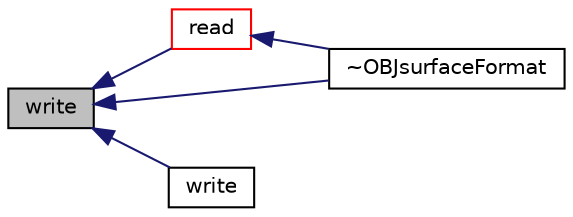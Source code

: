 digraph "write"
{
  bgcolor="transparent";
  edge [fontname="Helvetica",fontsize="10",labelfontname="Helvetica",labelfontsize="10"];
  node [fontname="Helvetica",fontsize="10",shape=record];
  rankdir="LR";
  Node244 [label="write",height=0.2,width=0.4,color="black", fillcolor="grey75", style="filled", fontcolor="black"];
  Node244 -> Node245 [dir="back",color="midnightblue",fontsize="10",style="solid",fontname="Helvetica"];
  Node245 [label="read",height=0.2,width=0.4,color="red",URL="$a30869.html#a464ebd67acbdff0014d4dae69e3ec4be",tooltip="Read from file. "];
  Node245 -> Node247 [dir="back",color="midnightblue",fontsize="10",style="solid",fontname="Helvetica"];
  Node247 [label="~OBJsurfaceFormat",height=0.2,width=0.4,color="black",URL="$a30869.html#a24938c959410c35f589acb30302ceca0",tooltip="Destructor. "];
  Node244 -> Node248 [dir="back",color="midnightblue",fontsize="10",style="solid",fontname="Helvetica"];
  Node248 [label="write",height=0.2,width=0.4,color="black",URL="$a30869.html#a01c3b83ec613ee5baee3f67a188e98b1",tooltip="Write object file. "];
  Node244 -> Node247 [dir="back",color="midnightblue",fontsize="10",style="solid",fontname="Helvetica"];
}
